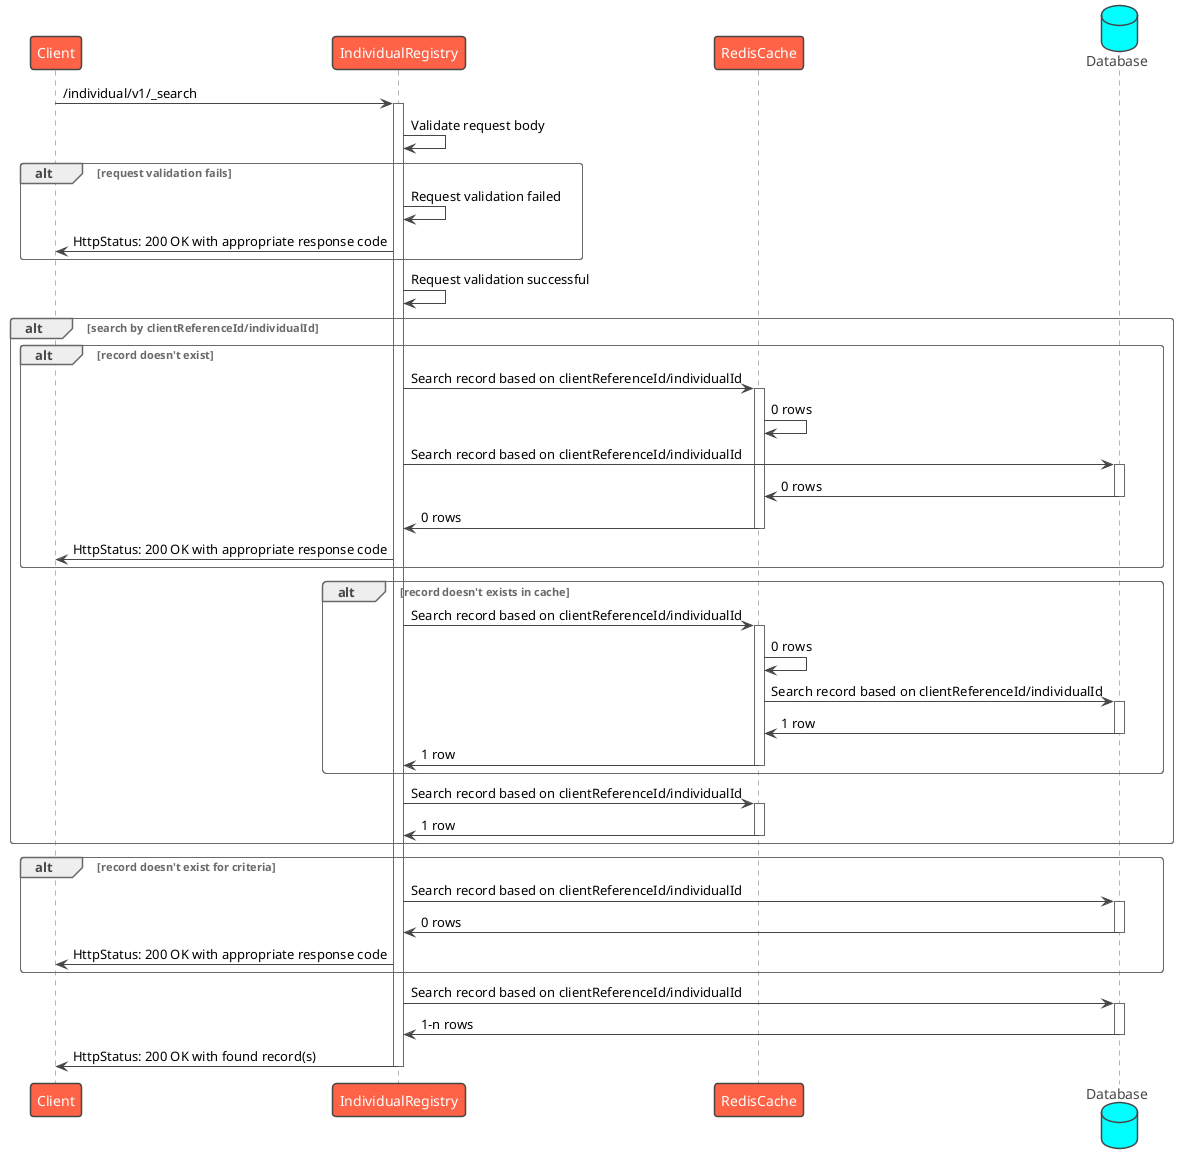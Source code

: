 @startuml Individual Registry - Search
!theme vibrant
participant Client as c
participant IndividualRegistry as hr
participant RedisCache as rc
database Database as db
c -> hr : /individual/v1/_search
activate hr
hr -> hr: Validate request body
alt request validation fails
    hr -> hr: Request validation failed
    hr -> c: HttpStatus: 200 OK with appropriate response code
end
hr -> hr: Request validation successful
alt search by clientReferenceId/individualId
    alt record doesn't exist
        hr -> rc: Search record based on clientReferenceId/individualId
        activate rc
        rc -> rc: 0 rows
        hr -> db: Search record based on clientReferenceId/individualId
        activate db
        db -> rc: 0 rows
        deactivate db
        rc -> hr: 0 rows
        deactivate rc
        hr -> c: HttpStatus: 200 OK with appropriate response code
    end
    alt record doesn't exists in cache
        hr -> rc: Search record based on clientReferenceId/individualId
        activate rc
        rc -> rc: 0 rows
        rc -> db: Search record based on clientReferenceId/individualId
        activate db
        db -> rc: 1 row
        deactivate db
        rc -> hr: 1 row
        deactivate rc
    end
hr -> rc: Search record based on clientReferenceId/individualId
activate rc
rc -> hr: 1 row
deactivate rc
end
alt record doesn't exist for criteria
    hr -> db: Search record based on clientReferenceId/individualId
    activate db
    db -> hr: 0 rows
    deactivate db
    hr -> c: HttpStatus: 200 OK with appropriate response code
end
hr -> db: Search record based on clientReferenceId/individualId
activate db
db -> hr: 1-n rows
deactivate db
hr -> c: HttpStatus: 200 OK with found record(s)
deactivate hr
@enduml